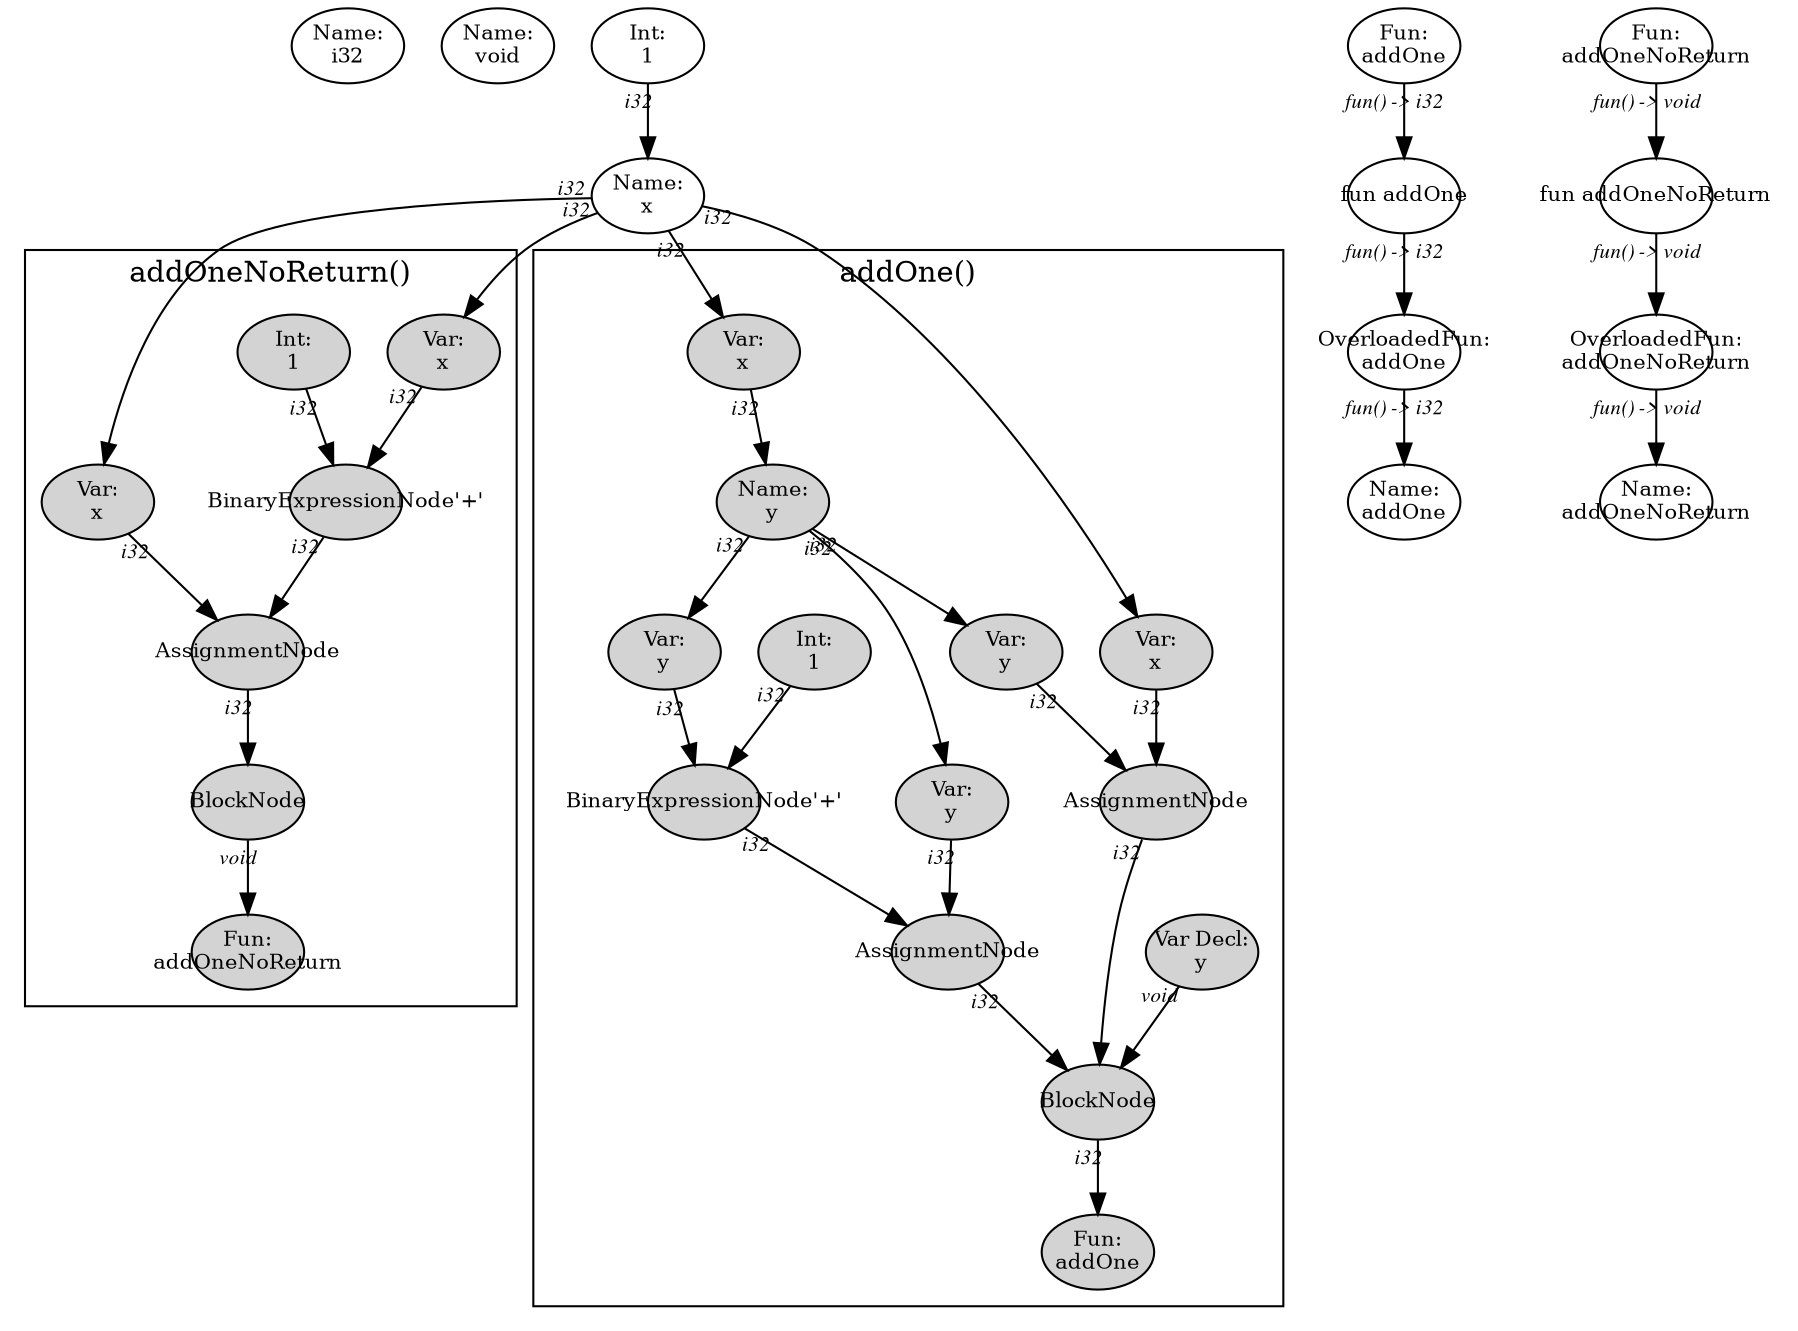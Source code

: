 digraph Document {
  node [fixedsize=shape fontsize=10]
  1 [label="Name:\ni32"];
  2 [label="Name:\nvoid"];
  3 [label="Name:\nx"];
  4 [label="Int:\n1"];
  5 [label="OverloadedFun:\naddOne"];
  6 [label="fun addOne"];
  7 [label="Fun:\naddOne"];
  8 [label="Name:\naddOne"];
  9 [label="OverloadedFun:\naddOneNoReturn"];
  10 [label="fun addOneNoReturn"];
  11 [label="Fun:\naddOneNoReturn"];
  12 [label="Name:\naddOneNoReturn"];
  subgraph cluster0 {
    node [style=filled];
    13 [label="BlockNode"];
    14 [label="AssignmentNode"];
    15 [label="Var:\nx"];
    16 [label="BinaryExpressionNode'+'"];
    17 [label="Var:\nx"];
    18 [label="Int:\n1"];
    19 [label="Fun:\naddOneNoReturn"];
    13 -> 19[taillabel="void" labeldistance="1" fontname="times  italic" fontsize = 10  ];
    14 -> 13[taillabel="i32" labeldistance="1" fontname="times  italic" fontsize = 10  ];
    15 -> 14[taillabel="i32" labeldistance="1" fontname="times  italic" fontsize = 10  ];
    16 -> 14[taillabel="i32" labeldistance="1" fontname="times  italic" fontsize = 10  ];
    17 -> 16[taillabel="i32" labeldistance="1" fontname="times  italic" fontsize = 10  ];
    18 -> 16[taillabel="i32" labeldistance="1" fontname="times  italic" fontsize = 10  ];
  label = "addOneNoReturn()";
}
  subgraph cluster1 {
    node [style=filled];
    20 [label="BlockNode"];
    21 [label="Var Decl:\ny"];
    22 [label="Name:\ny"];
    23 [label="Var:\nx"];
    24 [label="AssignmentNode"];
    25 [label="Var:\ny"];
    26 [label="BinaryExpressionNode'+'"];
    27 [label="Var:\ny"];
    28 [label="Int:\n1"];
    29 [label="AssignmentNode"];
    30 [label="Var:\nx"];
    31 [label="Var:\ny"];
    32 [label="Fun:\naddOne"];
    20 -> 32[taillabel="i32" labeldistance="1" fontname="times  italic" fontsize = 10  ];
    21 -> 20[taillabel="void" labeldistance="1" fontname="times  italic" fontsize = 10  ];
    22 -> 25[taillabel="i32" labeldistance="1" fontname="times  italic" fontsize = 10  ];
    22 -> 27[taillabel="i32" labeldistance="1" fontname="times  italic" fontsize = 10  ];
    22 -> 31[taillabel="i32" labeldistance="1" fontname="times  italic" fontsize = 10  ];
    23 -> 22[taillabel="i32" labeldistance="1" fontname="times  italic" fontsize = 10  ];
    24 -> 20[taillabel="i32" labeldistance="1" fontname="times  italic" fontsize = 10  ];
    25 -> 24[taillabel="i32" labeldistance="1" fontname="times  italic" fontsize = 10  ];
    26 -> 24[taillabel="i32" labeldistance="1" fontname="times  italic" fontsize = 10  ];
    27 -> 26[taillabel="i32" labeldistance="1" fontname="times  italic" fontsize = 10  ];
    28 -> 26[taillabel="i32" labeldistance="1" fontname="times  italic" fontsize = 10  ];
    29 -> 20[taillabel="i32" labeldistance="1" fontname="times  italic" fontsize = 10  ];
    30 -> 29[taillabel="i32" labeldistance="1" fontname="times  italic" fontsize = 10  ];
    31 -> 29[taillabel="i32" labeldistance="1" fontname="times  italic" fontsize = 10  ];
  label = "addOne()";
}
  3 -> 15[taillabel="i32" labeldistance="1" fontname="times  italic" fontsize = 10  ];
  3 -> 17[taillabel="i32" labeldistance="1" fontname="times  italic" fontsize = 10  ];
  3 -> 23[taillabel="i32" labeldistance="1" fontname="times  italic" fontsize = 10  ];
  3 -> 30[taillabel="i32" labeldistance="1" fontname="times  italic" fontsize = 10  ];
  4 -> 3[taillabel="i32" labeldistance="1" fontname="times  italic" fontsize = 10  ];
  5 -> 8[taillabel="fun() -> i32" labeldistance="1" fontname="times  italic" fontsize = 10  ];
  6 -> 5[taillabel="fun() -> i32" labeldistance="1" fontname="times  italic" fontsize = 10  ];
  7 -> 6[taillabel="fun() -> i32" labeldistance="1" fontname="times  italic" fontsize = 10  ];
  9 -> 12[taillabel="fun() -> void" labeldistance="1" fontname="times  italic" fontsize = 10  ];
  10 -> 9[taillabel="fun() -> void" labeldistance="1" fontname="times  italic" fontsize = 10  ];
  11 -> 10[taillabel="fun() -> void" labeldistance="1" fontname="times  italic" fontsize = 10  ];
  label="";
}
